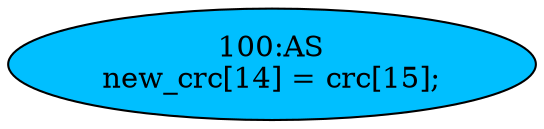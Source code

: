 strict digraph "" {
	node [label="\N"];
	"100:AS"	 [ast="<pyverilog.vparser.ast.Assign object at 0x7f1e241dfc90>",
		def_var="['new_crc']",
		fillcolor=deepskyblue,
		label="100:AS
new_crc[14] = crc[15];",
		statements="[]",
		style=filled,
		typ=Assign,
		use_var="['crc']"];
}
